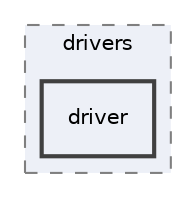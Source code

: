 digraph "src/drivers/driver"
{
 // LATEX_PDF_SIZE
  edge [fontname="Helvetica",fontsize="10",labelfontname="Helvetica",labelfontsize="10"];
  node [fontname="Helvetica",fontsize="10",shape=record];
  compound=true
  subgraph clusterdir_c718a368270b13c54d94892d20736f45 {
    graph [ bgcolor="#edf0f7", pencolor="grey50", style="filled,dashed,", label="drivers", fontname="Helvetica", fontsize="10", URL="dir_c718a368270b13c54d94892d20736f45.html"]
  dir_77ab2e6650f88c91c1a43d78c7881c28 [shape=box, label="driver", style="filled,bold,", fillcolor="#edf0f7", color="grey25", URL="dir_77ab2e6650f88c91c1a43d78c7881c28.html"];
  }
}
